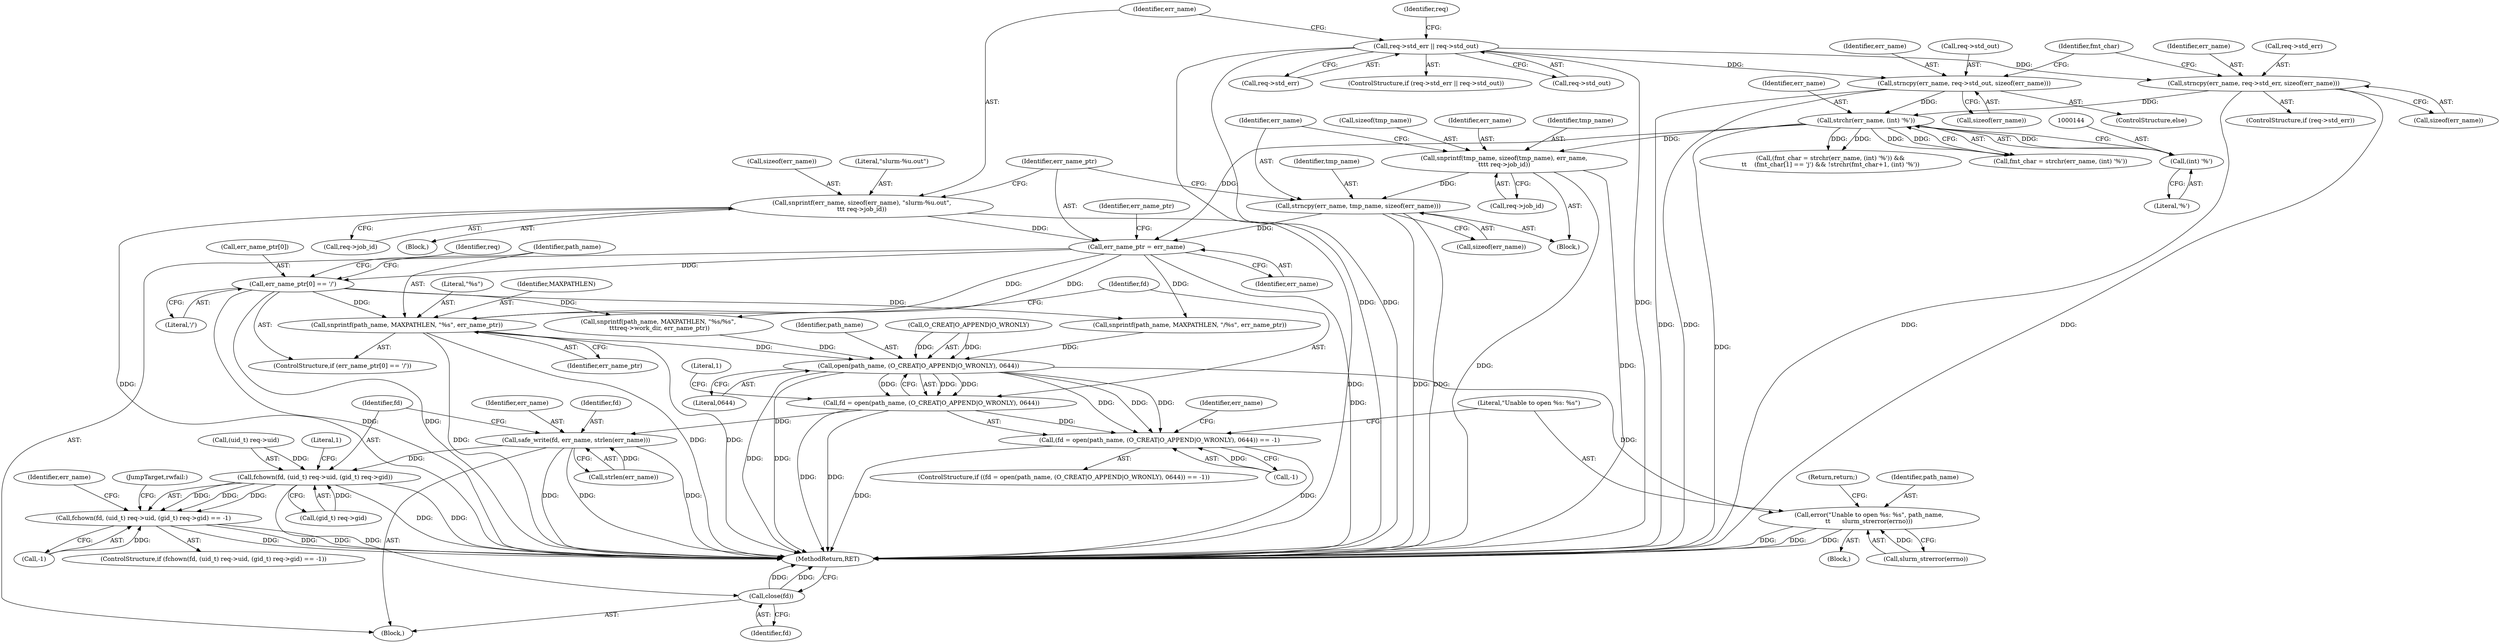 digraph "0_slurm_92362a92fffe60187df61f99ab11c249d44120ee@pointer" {
"1000199" [label="(Call,snprintf(path_name, MAXPATHLEN, \"%s\", err_name_ptr))"];
"1000194" [label="(Call,err_name_ptr[0] == '/')"];
"1000190" [label="(Call,err_name_ptr = err_name)"];
"1000141" [label="(Call,strchr(err_name, (int) '%'))"];
"1000122" [label="(Call,strncpy(err_name, req->std_err, sizeof(err_name)))"];
"1000110" [label="(Call,req->std_err || req->std_out)"];
"1000130" [label="(Call,strncpy(err_name, req->std_out, sizeof(err_name)))"];
"1000143" [label="(Call,(int) '%')"];
"1000175" [label="(Call,strncpy(err_name, tmp_name, sizeof(err_name)))"];
"1000167" [label="(Call,snprintf(tmp_name, sizeof(tmp_name), err_name,\n\t\t\t\t req->job_id))"];
"1000182" [label="(Call,snprintf(err_name, sizeof(err_name), \"slurm-%u.out\",\n\t\t\t req->job_id))"];
"1000227" [label="(Call,open(path_name, (O_CREAT|O_APPEND|O_WRONLY), 0644))"];
"1000224" [label="(Call,(fd = open(path_name, (O_CREAT|O_APPEND|O_WRONLY), 0644)) == -1)"];
"1000225" [label="(Call,fd = open(path_name, (O_CREAT|O_APPEND|O_WRONLY), 0644))"];
"1000251" [label="(Call,safe_write(fd, err_name, strlen(err_name)))"];
"1000258" [label="(Call,fchown(fd, (uid_t) req->uid, (gid_t) req->gid))"];
"1000257" [label="(Call,fchown(fd, (uid_t) req->uid, (gid_t) req->gid) == -1)"];
"1000285" [label="(Call,close(fd))"];
"1000238" [label="(Call,error(\"Unable to open %s: %s\", path_name,\n\t\t      slurm_strerror(errno)))"];
"1000285" [label="(Call,close(fd))"];
"1000238" [label="(Call,error(\"Unable to open %s: %s\", path_name,\n\t\t      slurm_strerror(errno)))"];
"1000103" [label="(Block,)"];
"1000286" [label="(Identifier,fd)"];
"1000139" [label="(Call,fmt_char = strchr(err_name, (int) '%'))"];
"1000130" [label="(Call,strncpy(err_name, req->std_out, sizeof(err_name)))"];
"1000177" [label="(Identifier,tmp_name)"];
"1000145" [label="(Literal,'%')"];
"1000254" [label="(Call,strlen(err_name))"];
"1000256" [label="(ControlStructure,if (fchown(fd, (uid_t) req->uid, (gid_t) req->gid) == -1))"];
"1000167" [label="(Call,snprintf(tmp_name, sizeof(tmp_name), err_name,\n\t\t\t\t req->job_id))"];
"1000257" [label="(Call,fchown(fd, (uid_t) req->uid, (gid_t) req->gid) == -1)"];
"1000228" [label="(Identifier,path_name)"];
"1000127" [label="(Call,sizeof(err_name))"];
"1000235" [label="(Call,-1)"];
"1000171" [label="(Identifier,err_name)"];
"1000175" [label="(Call,strncpy(err_name, tmp_name, sizeof(err_name)))"];
"1000184" [label="(Call,sizeof(err_name))"];
"1000192" [label="(Identifier,err_name)"];
"1000287" [label="(MethodReturn,RET)"];
"1000199" [label="(Call,snprintf(path_name, MAXPATHLEN, \"%s\", err_name_ptr))"];
"1000118" [label="(ControlStructure,if (req->std_err))"];
"1000143" [label="(Call,(int) '%')"];
"1000239" [label="(Literal,\"Unable to open %s: %s\")"];
"1000129" [label="(ControlStructure,else)"];
"1000274" [label="(Identifier,err_name)"];
"1000194" [label="(Call,err_name_ptr[0] == '/')"];
"1000196" [label="(Identifier,err_name_ptr)"];
"1000218" [label="(Call,snprintf(path_name, MAXPATHLEN, \"/%s\", err_name_ptr))"];
"1000193" [label="(ControlStructure,if (err_name_ptr[0] == '/'))"];
"1000131" [label="(Identifier,err_name)"];
"1000172" [label="(Call,req->job_id)"];
"1000190" [label="(Call,err_name_ptr = err_name)"];
"1000259" [label="(Identifier,fd)"];
"1000236" [label="(Literal,1)"];
"1000176" [label="(Identifier,err_name)"];
"1000132" [label="(Call,req->std_out)"];
"1000202" [label="(Literal,\"%s\")"];
"1000120" [label="(Identifier,req)"];
"1000141" [label="(Call,strchr(err_name, (int) '%'))"];
"1000168" [label="(Identifier,tmp_name)"];
"1000245" [label="(Identifier,err_name)"];
"1000122" [label="(Call,strncpy(err_name, req->std_err, sizeof(err_name)))"];
"1000265" [label="(Call,(gid_t) req->gid)"];
"1000207" [label="(Identifier,req)"];
"1000195" [label="(Call,err_name_ptr[0])"];
"1000271" [label="(Literal,1)"];
"1000182" [label="(Call,snprintf(err_name, sizeof(err_name), \"slurm-%u.out\",\n\t\t\t req->job_id))"];
"1000258" [label="(Call,fchown(fd, (uid_t) req->uid, (gid_t) req->gid))"];
"1000140" [label="(Identifier,fmt_char)"];
"1000284" [label="(JumpTarget,rwfail:)"];
"1000226" [label="(Identifier,fd)"];
"1000114" [label="(Call,req->std_out)"];
"1000203" [label="(Identifier,err_name_ptr)"];
"1000111" [label="(Call,req->std_err)"];
"1000225" [label="(Call,fd = open(path_name, (O_CREAT|O_APPEND|O_WRONLY), 0644))"];
"1000187" [label="(Call,req->job_id)"];
"1000135" [label="(Call,sizeof(err_name))"];
"1000260" [label="(Call,(uid_t) req->uid)"];
"1000270" [label="(Call,-1)"];
"1000223" [label="(ControlStructure,if ((fd = open(path_name, (O_CREAT|O_APPEND|O_WRONLY), 0644)) == -1))"];
"1000123" [label="(Identifier,err_name)"];
"1000160" [label="(Block,)"];
"1000224" [label="(Call,(fd = open(path_name, (O_CREAT|O_APPEND|O_WRONLY), 0644)) == -1)"];
"1000200" [label="(Identifier,path_name)"];
"1000169" [label="(Call,sizeof(tmp_name))"];
"1000109" [label="(ControlStructure,if (req->std_err || req->std_out))"];
"1000138" [label="(Call,(fmt_char = strchr(err_name, (int) '%')) &&\n\t\t    (fmt_char[1] == 'j') && !strchr(fmt_char+1, (int) '%'))"];
"1000110" [label="(Call,req->std_err || req->std_out)"];
"1000252" [label="(Identifier,fd)"];
"1000191" [label="(Identifier,err_name_ptr)"];
"1000186" [label="(Literal,\"slurm-%u.out\")"];
"1000240" [label="(Identifier,path_name)"];
"1000198" [label="(Literal,'/')"];
"1000237" [label="(Block,)"];
"1000124" [label="(Call,req->std_err)"];
"1000209" [label="(Call,snprintf(path_name, MAXPATHLEN, \"%s/%s\",\n \t\t\treq->work_dir, err_name_ptr))"];
"1000234" [label="(Literal,0644)"];
"1000142" [label="(Identifier,err_name)"];
"1000251" [label="(Call,safe_write(fd, err_name, strlen(err_name)))"];
"1000181" [label="(Block,)"];
"1000241" [label="(Call,slurm_strerror(errno))"];
"1000243" [label="(Return,return;)"];
"1000183" [label="(Identifier,err_name)"];
"1000227" [label="(Call,open(path_name, (O_CREAT|O_APPEND|O_WRONLY), 0644))"];
"1000201" [label="(Identifier,MAXPATHLEN)"];
"1000229" [label="(Call,O_CREAT|O_APPEND|O_WRONLY)"];
"1000253" [label="(Identifier,err_name)"];
"1000178" [label="(Call,sizeof(err_name))"];
"1000199" -> "1000193"  [label="AST: "];
"1000199" -> "1000203"  [label="CFG: "];
"1000200" -> "1000199"  [label="AST: "];
"1000201" -> "1000199"  [label="AST: "];
"1000202" -> "1000199"  [label="AST: "];
"1000203" -> "1000199"  [label="AST: "];
"1000226" -> "1000199"  [label="CFG: "];
"1000199" -> "1000287"  [label="DDG: "];
"1000199" -> "1000287"  [label="DDG: "];
"1000199" -> "1000287"  [label="DDG: "];
"1000194" -> "1000199"  [label="DDG: "];
"1000190" -> "1000199"  [label="DDG: "];
"1000199" -> "1000227"  [label="DDG: "];
"1000194" -> "1000193"  [label="AST: "];
"1000194" -> "1000198"  [label="CFG: "];
"1000195" -> "1000194"  [label="AST: "];
"1000198" -> "1000194"  [label="AST: "];
"1000200" -> "1000194"  [label="CFG: "];
"1000207" -> "1000194"  [label="CFG: "];
"1000194" -> "1000287"  [label="DDG: "];
"1000194" -> "1000287"  [label="DDG: "];
"1000190" -> "1000194"  [label="DDG: "];
"1000194" -> "1000209"  [label="DDG: "];
"1000194" -> "1000218"  [label="DDG: "];
"1000190" -> "1000103"  [label="AST: "];
"1000190" -> "1000192"  [label="CFG: "];
"1000191" -> "1000190"  [label="AST: "];
"1000192" -> "1000190"  [label="AST: "];
"1000196" -> "1000190"  [label="CFG: "];
"1000190" -> "1000287"  [label="DDG: "];
"1000141" -> "1000190"  [label="DDG: "];
"1000175" -> "1000190"  [label="DDG: "];
"1000182" -> "1000190"  [label="DDG: "];
"1000190" -> "1000209"  [label="DDG: "];
"1000190" -> "1000218"  [label="DDG: "];
"1000141" -> "1000139"  [label="AST: "];
"1000141" -> "1000143"  [label="CFG: "];
"1000142" -> "1000141"  [label="AST: "];
"1000143" -> "1000141"  [label="AST: "];
"1000139" -> "1000141"  [label="CFG: "];
"1000141" -> "1000287"  [label="DDG: "];
"1000141" -> "1000138"  [label="DDG: "];
"1000141" -> "1000138"  [label="DDG: "];
"1000141" -> "1000139"  [label="DDG: "];
"1000141" -> "1000139"  [label="DDG: "];
"1000122" -> "1000141"  [label="DDG: "];
"1000130" -> "1000141"  [label="DDG: "];
"1000143" -> "1000141"  [label="DDG: "];
"1000141" -> "1000167"  [label="DDG: "];
"1000122" -> "1000118"  [label="AST: "];
"1000122" -> "1000127"  [label="CFG: "];
"1000123" -> "1000122"  [label="AST: "];
"1000124" -> "1000122"  [label="AST: "];
"1000127" -> "1000122"  [label="AST: "];
"1000140" -> "1000122"  [label="CFG: "];
"1000122" -> "1000287"  [label="DDG: "];
"1000122" -> "1000287"  [label="DDG: "];
"1000110" -> "1000122"  [label="DDG: "];
"1000110" -> "1000109"  [label="AST: "];
"1000110" -> "1000111"  [label="CFG: "];
"1000110" -> "1000114"  [label="CFG: "];
"1000111" -> "1000110"  [label="AST: "];
"1000114" -> "1000110"  [label="AST: "];
"1000120" -> "1000110"  [label="CFG: "];
"1000183" -> "1000110"  [label="CFG: "];
"1000110" -> "1000287"  [label="DDG: "];
"1000110" -> "1000287"  [label="DDG: "];
"1000110" -> "1000287"  [label="DDG: "];
"1000110" -> "1000130"  [label="DDG: "];
"1000130" -> "1000129"  [label="AST: "];
"1000130" -> "1000135"  [label="CFG: "];
"1000131" -> "1000130"  [label="AST: "];
"1000132" -> "1000130"  [label="AST: "];
"1000135" -> "1000130"  [label="AST: "];
"1000140" -> "1000130"  [label="CFG: "];
"1000130" -> "1000287"  [label="DDG: "];
"1000130" -> "1000287"  [label="DDG: "];
"1000143" -> "1000145"  [label="CFG: "];
"1000144" -> "1000143"  [label="AST: "];
"1000145" -> "1000143"  [label="AST: "];
"1000175" -> "1000160"  [label="AST: "];
"1000175" -> "1000178"  [label="CFG: "];
"1000176" -> "1000175"  [label="AST: "];
"1000177" -> "1000175"  [label="AST: "];
"1000178" -> "1000175"  [label="AST: "];
"1000191" -> "1000175"  [label="CFG: "];
"1000175" -> "1000287"  [label="DDG: "];
"1000175" -> "1000287"  [label="DDG: "];
"1000167" -> "1000175"  [label="DDG: "];
"1000167" -> "1000160"  [label="AST: "];
"1000167" -> "1000172"  [label="CFG: "];
"1000168" -> "1000167"  [label="AST: "];
"1000169" -> "1000167"  [label="AST: "];
"1000171" -> "1000167"  [label="AST: "];
"1000172" -> "1000167"  [label="AST: "];
"1000176" -> "1000167"  [label="CFG: "];
"1000167" -> "1000287"  [label="DDG: "];
"1000167" -> "1000287"  [label="DDG: "];
"1000182" -> "1000181"  [label="AST: "];
"1000182" -> "1000187"  [label="CFG: "];
"1000183" -> "1000182"  [label="AST: "];
"1000184" -> "1000182"  [label="AST: "];
"1000186" -> "1000182"  [label="AST: "];
"1000187" -> "1000182"  [label="AST: "];
"1000191" -> "1000182"  [label="CFG: "];
"1000182" -> "1000287"  [label="DDG: "];
"1000182" -> "1000287"  [label="DDG: "];
"1000227" -> "1000225"  [label="AST: "];
"1000227" -> "1000234"  [label="CFG: "];
"1000228" -> "1000227"  [label="AST: "];
"1000229" -> "1000227"  [label="AST: "];
"1000234" -> "1000227"  [label="AST: "];
"1000225" -> "1000227"  [label="CFG: "];
"1000227" -> "1000287"  [label="DDG: "];
"1000227" -> "1000287"  [label="DDG: "];
"1000227" -> "1000224"  [label="DDG: "];
"1000227" -> "1000224"  [label="DDG: "];
"1000227" -> "1000224"  [label="DDG: "];
"1000227" -> "1000225"  [label="DDG: "];
"1000227" -> "1000225"  [label="DDG: "];
"1000227" -> "1000225"  [label="DDG: "];
"1000209" -> "1000227"  [label="DDG: "];
"1000218" -> "1000227"  [label="DDG: "];
"1000229" -> "1000227"  [label="DDG: "];
"1000229" -> "1000227"  [label="DDG: "];
"1000227" -> "1000238"  [label="DDG: "];
"1000224" -> "1000223"  [label="AST: "];
"1000224" -> "1000235"  [label="CFG: "];
"1000225" -> "1000224"  [label="AST: "];
"1000235" -> "1000224"  [label="AST: "];
"1000239" -> "1000224"  [label="CFG: "];
"1000245" -> "1000224"  [label="CFG: "];
"1000224" -> "1000287"  [label="DDG: "];
"1000224" -> "1000287"  [label="DDG: "];
"1000225" -> "1000224"  [label="DDG: "];
"1000235" -> "1000224"  [label="DDG: "];
"1000226" -> "1000225"  [label="AST: "];
"1000236" -> "1000225"  [label="CFG: "];
"1000225" -> "1000287"  [label="DDG: "];
"1000225" -> "1000287"  [label="DDG: "];
"1000225" -> "1000251"  [label="DDG: "];
"1000251" -> "1000103"  [label="AST: "];
"1000251" -> "1000254"  [label="CFG: "];
"1000252" -> "1000251"  [label="AST: "];
"1000253" -> "1000251"  [label="AST: "];
"1000254" -> "1000251"  [label="AST: "];
"1000259" -> "1000251"  [label="CFG: "];
"1000251" -> "1000287"  [label="DDG: "];
"1000251" -> "1000287"  [label="DDG: "];
"1000251" -> "1000287"  [label="DDG: "];
"1000254" -> "1000251"  [label="DDG: "];
"1000251" -> "1000258"  [label="DDG: "];
"1000258" -> "1000257"  [label="AST: "];
"1000258" -> "1000265"  [label="CFG: "];
"1000259" -> "1000258"  [label="AST: "];
"1000260" -> "1000258"  [label="AST: "];
"1000265" -> "1000258"  [label="AST: "];
"1000271" -> "1000258"  [label="CFG: "];
"1000258" -> "1000287"  [label="DDG: "];
"1000258" -> "1000287"  [label="DDG: "];
"1000258" -> "1000257"  [label="DDG: "];
"1000258" -> "1000257"  [label="DDG: "];
"1000258" -> "1000257"  [label="DDG: "];
"1000260" -> "1000258"  [label="DDG: "];
"1000265" -> "1000258"  [label="DDG: "];
"1000258" -> "1000285"  [label="DDG: "];
"1000257" -> "1000256"  [label="AST: "];
"1000257" -> "1000270"  [label="CFG: "];
"1000270" -> "1000257"  [label="AST: "];
"1000274" -> "1000257"  [label="CFG: "];
"1000284" -> "1000257"  [label="CFG: "];
"1000257" -> "1000287"  [label="DDG: "];
"1000257" -> "1000287"  [label="DDG: "];
"1000257" -> "1000287"  [label="DDG: "];
"1000270" -> "1000257"  [label="DDG: "];
"1000285" -> "1000103"  [label="AST: "];
"1000285" -> "1000286"  [label="CFG: "];
"1000286" -> "1000285"  [label="AST: "];
"1000287" -> "1000285"  [label="CFG: "];
"1000285" -> "1000287"  [label="DDG: "];
"1000285" -> "1000287"  [label="DDG: "];
"1000238" -> "1000237"  [label="AST: "];
"1000238" -> "1000241"  [label="CFG: "];
"1000239" -> "1000238"  [label="AST: "];
"1000240" -> "1000238"  [label="AST: "];
"1000241" -> "1000238"  [label="AST: "];
"1000243" -> "1000238"  [label="CFG: "];
"1000238" -> "1000287"  [label="DDG: "];
"1000238" -> "1000287"  [label="DDG: "];
"1000238" -> "1000287"  [label="DDG: "];
"1000241" -> "1000238"  [label="DDG: "];
}
